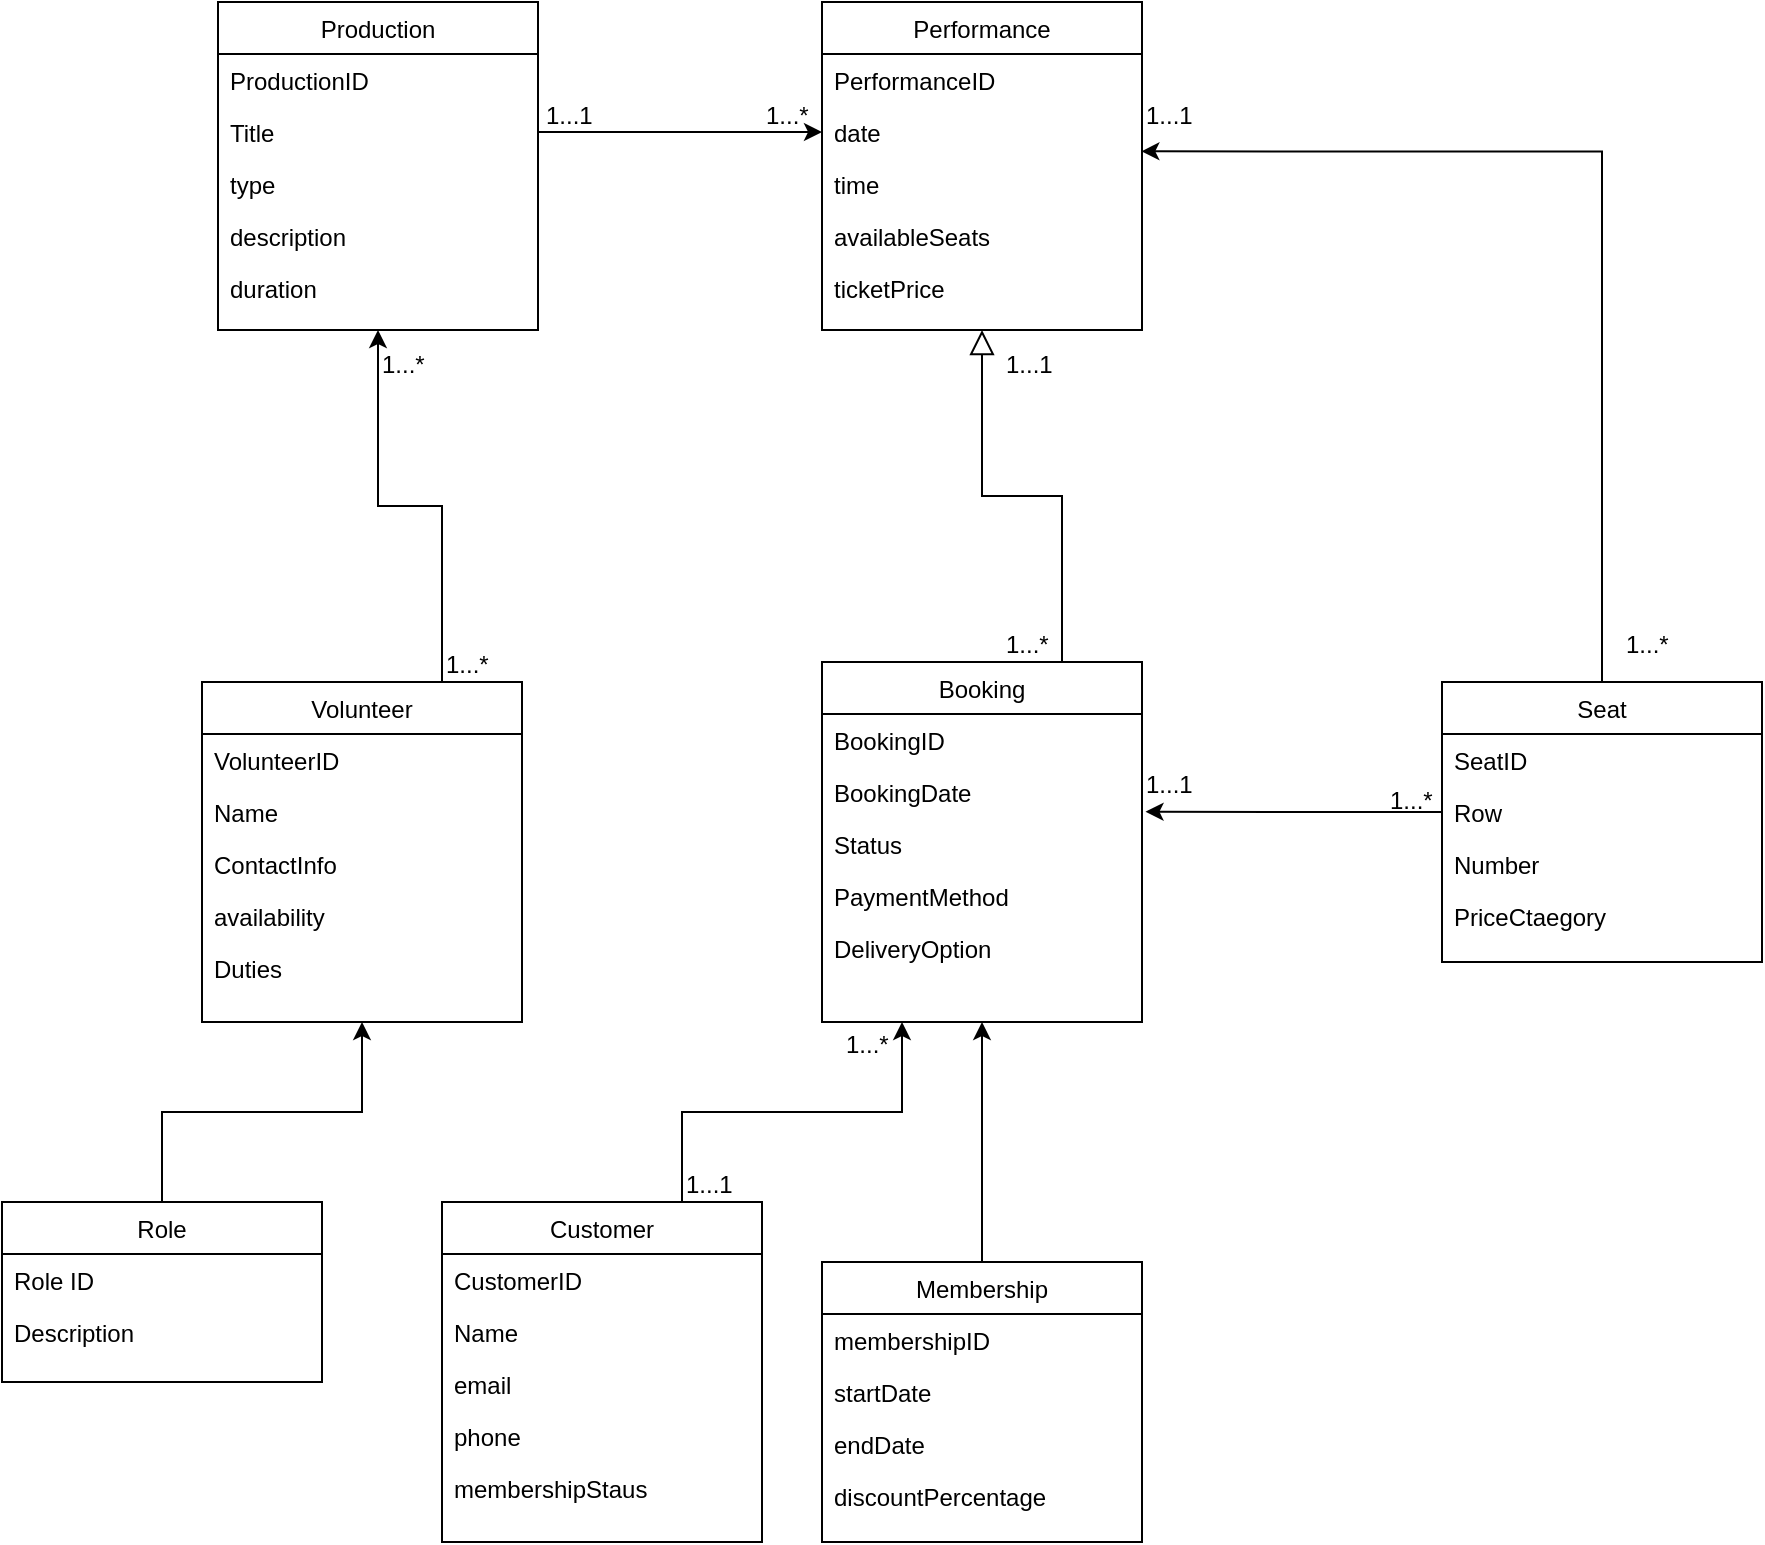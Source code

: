 <mxfile version="24.8.3">
  <diagram id="C5RBs43oDa-KdzZeNtuy" name="Page-1">
    <mxGraphModel dx="1167" dy="580" grid="1" gridSize="10" guides="1" tooltips="1" connect="1" arrows="1" fold="1" page="1" pageScale="1" pageWidth="827" pageHeight="1169" math="0" shadow="0">
      <root>
        <mxCell id="WIyWlLk6GJQsqaUBKTNV-0" />
        <mxCell id="WIyWlLk6GJQsqaUBKTNV-1" parent="WIyWlLk6GJQsqaUBKTNV-0" />
        <mxCell id="znNQXt6oiHb2Llr82gNU-21" style="edgeStyle=orthogonalEdgeStyle;rounded=0;orthogonalLoop=1;jettySize=auto;html=1;exitX=0.75;exitY=0;exitDx=0;exitDy=0;entryX=0.5;entryY=1;entryDx=0;entryDy=0;" parent="WIyWlLk6GJQsqaUBKTNV-1" source="zkfFHV4jXpPFQw0GAbJ--6" target="zkfFHV4jXpPFQw0GAbJ--17" edge="1">
          <mxGeometry relative="1" as="geometry" />
        </mxCell>
        <mxCell id="zkfFHV4jXpPFQw0GAbJ--6" value="Volunteer" style="swimlane;fontStyle=0;align=center;verticalAlign=top;childLayout=stackLayout;horizontal=1;startSize=26;horizontalStack=0;resizeParent=1;resizeLast=0;collapsible=1;marginBottom=0;rounded=0;shadow=0;strokeWidth=1;" parent="WIyWlLk6GJQsqaUBKTNV-1" vertex="1">
          <mxGeometry x="500" y="460" width="160" height="170" as="geometry">
            <mxRectangle x="130" y="380" width="160" height="26" as="alternateBounds" />
          </mxGeometry>
        </mxCell>
        <mxCell id="zkfFHV4jXpPFQw0GAbJ--7" value="VolunteerID" style="text;align=left;verticalAlign=top;spacingLeft=4;spacingRight=4;overflow=hidden;rotatable=0;points=[[0,0.5],[1,0.5]];portConstraint=eastwest;" parent="zkfFHV4jXpPFQw0GAbJ--6" vertex="1">
          <mxGeometry y="26" width="160" height="26" as="geometry" />
        </mxCell>
        <mxCell id="zkfFHV4jXpPFQw0GAbJ--8" value="Name" style="text;align=left;verticalAlign=top;spacingLeft=4;spacingRight=4;overflow=hidden;rotatable=0;points=[[0,0.5],[1,0.5]];portConstraint=eastwest;rounded=0;shadow=0;html=0;" parent="zkfFHV4jXpPFQw0GAbJ--6" vertex="1">
          <mxGeometry y="52" width="160" height="26" as="geometry" />
        </mxCell>
        <mxCell id="znNQXt6oiHb2Llr82gNU-16" value="ContactInfo" style="text;align=left;verticalAlign=top;spacingLeft=4;spacingRight=4;overflow=hidden;rotatable=0;points=[[0,0.5],[1,0.5]];portConstraint=eastwest;rounded=0;shadow=0;html=0;" parent="zkfFHV4jXpPFQw0GAbJ--6" vertex="1">
          <mxGeometry y="78" width="160" height="26" as="geometry" />
        </mxCell>
        <mxCell id="znNQXt6oiHb2Llr82gNU-17" value="availability" style="text;align=left;verticalAlign=top;spacingLeft=4;spacingRight=4;overflow=hidden;rotatable=0;points=[[0,0.5],[1,0.5]];portConstraint=eastwest;rounded=0;shadow=0;html=0;" parent="zkfFHV4jXpPFQw0GAbJ--6" vertex="1">
          <mxGeometry y="104" width="160" height="26" as="geometry" />
        </mxCell>
        <mxCell id="znNQXt6oiHb2Llr82gNU-18" value="Duties" style="text;align=left;verticalAlign=top;spacingLeft=4;spacingRight=4;overflow=hidden;rotatable=0;points=[[0,0.5],[1,0.5]];portConstraint=eastwest;rounded=0;shadow=0;html=0;" parent="zkfFHV4jXpPFQw0GAbJ--6" vertex="1">
          <mxGeometry y="130" width="160" height="26" as="geometry" />
        </mxCell>
        <mxCell id="zkfFHV4jXpPFQw0GAbJ--13" value="Booking" style="swimlane;fontStyle=0;align=center;verticalAlign=top;childLayout=stackLayout;horizontal=1;startSize=26;horizontalStack=0;resizeParent=1;resizeLast=0;collapsible=1;marginBottom=0;rounded=0;shadow=0;strokeWidth=1;" parent="WIyWlLk6GJQsqaUBKTNV-1" vertex="1">
          <mxGeometry x="810" y="450" width="160" height="180" as="geometry">
            <mxRectangle x="340" y="380" width="170" height="26" as="alternateBounds" />
          </mxGeometry>
        </mxCell>
        <mxCell id="zkfFHV4jXpPFQw0GAbJ--14" value="BookingID" style="text;align=left;verticalAlign=top;spacingLeft=4;spacingRight=4;overflow=hidden;rotatable=0;points=[[0,0.5],[1,0.5]];portConstraint=eastwest;" parent="zkfFHV4jXpPFQw0GAbJ--13" vertex="1">
          <mxGeometry y="26" width="160" height="26" as="geometry" />
        </mxCell>
        <mxCell id="znNQXt6oiHb2Llr82gNU-12" value="BookingDate" style="text;align=left;verticalAlign=top;spacingLeft=4;spacingRight=4;overflow=hidden;rotatable=0;points=[[0,0.5],[1,0.5]];portConstraint=eastwest;" parent="zkfFHV4jXpPFQw0GAbJ--13" vertex="1">
          <mxGeometry y="52" width="160" height="26" as="geometry" />
        </mxCell>
        <mxCell id="znNQXt6oiHb2Llr82gNU-13" value="Status" style="text;align=left;verticalAlign=top;spacingLeft=4;spacingRight=4;overflow=hidden;rotatable=0;points=[[0,0.5],[1,0.5]];portConstraint=eastwest;" parent="zkfFHV4jXpPFQw0GAbJ--13" vertex="1">
          <mxGeometry y="78" width="160" height="26" as="geometry" />
        </mxCell>
        <mxCell id="znNQXt6oiHb2Llr82gNU-14" value="PaymentMethod" style="text;align=left;verticalAlign=top;spacingLeft=4;spacingRight=4;overflow=hidden;rotatable=0;points=[[0,0.5],[1,0.5]];portConstraint=eastwest;" parent="zkfFHV4jXpPFQw0GAbJ--13" vertex="1">
          <mxGeometry y="104" width="160" height="26" as="geometry" />
        </mxCell>
        <mxCell id="znNQXt6oiHb2Llr82gNU-15" value="DeliveryOption" style="text;align=left;verticalAlign=top;spacingLeft=4;spacingRight=4;overflow=hidden;rotatable=0;points=[[0,0.5],[1,0.5]];portConstraint=eastwest;" parent="zkfFHV4jXpPFQw0GAbJ--13" vertex="1">
          <mxGeometry y="130" width="160" height="26" as="geometry" />
        </mxCell>
        <mxCell id="zkfFHV4jXpPFQw0GAbJ--16" value="" style="endArrow=block;endSize=10;endFill=0;shadow=0;strokeWidth=1;rounded=0;curved=0;edgeStyle=elbowEdgeStyle;elbow=vertical;entryX=0.5;entryY=1;entryDx=0;entryDy=0;" parent="WIyWlLk6GJQsqaUBKTNV-1" target="znNQXt6oiHb2Llr82gNU-1" edge="1">
          <mxGeometry width="160" relative="1" as="geometry">
            <mxPoint x="930" y="450" as="sourcePoint" />
            <mxPoint x="870" y="290" as="targetPoint" />
          </mxGeometry>
        </mxCell>
        <mxCell id="zkfFHV4jXpPFQw0GAbJ--17" value="Production" style="swimlane;fontStyle=0;align=center;verticalAlign=top;childLayout=stackLayout;horizontal=1;startSize=26;horizontalStack=0;resizeParent=1;resizeLast=0;collapsible=1;marginBottom=0;rounded=0;shadow=0;strokeWidth=1;" parent="WIyWlLk6GJQsqaUBKTNV-1" vertex="1">
          <mxGeometry x="508" y="120" width="160" height="164" as="geometry">
            <mxRectangle x="550" y="140" width="160" height="26" as="alternateBounds" />
          </mxGeometry>
        </mxCell>
        <mxCell id="zkfFHV4jXpPFQw0GAbJ--18" value="ProductionID" style="text;align=left;verticalAlign=top;spacingLeft=4;spacingRight=4;overflow=hidden;rotatable=0;points=[[0,0.5],[1,0.5]];portConstraint=eastwest;" parent="zkfFHV4jXpPFQw0GAbJ--17" vertex="1">
          <mxGeometry y="26" width="160" height="26" as="geometry" />
        </mxCell>
        <mxCell id="zkfFHV4jXpPFQw0GAbJ--19" value="Title" style="text;align=left;verticalAlign=top;spacingLeft=4;spacingRight=4;overflow=hidden;rotatable=0;points=[[0,0.5],[1,0.5]];portConstraint=eastwest;rounded=0;shadow=0;html=0;" parent="zkfFHV4jXpPFQw0GAbJ--17" vertex="1">
          <mxGeometry y="52" width="160" height="26" as="geometry" />
        </mxCell>
        <mxCell id="zkfFHV4jXpPFQw0GAbJ--20" value="type" style="text;align=left;verticalAlign=top;spacingLeft=4;spacingRight=4;overflow=hidden;rotatable=0;points=[[0,0.5],[1,0.5]];portConstraint=eastwest;rounded=0;shadow=0;html=0;" parent="zkfFHV4jXpPFQw0GAbJ--17" vertex="1">
          <mxGeometry y="78" width="160" height="26" as="geometry" />
        </mxCell>
        <mxCell id="zkfFHV4jXpPFQw0GAbJ--21" value="description" style="text;align=left;verticalAlign=top;spacingLeft=4;spacingRight=4;overflow=hidden;rotatable=0;points=[[0,0.5],[1,0.5]];portConstraint=eastwest;rounded=0;shadow=0;html=0;" parent="zkfFHV4jXpPFQw0GAbJ--17" vertex="1">
          <mxGeometry y="104" width="160" height="26" as="geometry" />
        </mxCell>
        <mxCell id="zkfFHV4jXpPFQw0GAbJ--22" value="duration" style="text;align=left;verticalAlign=top;spacingLeft=4;spacingRight=4;overflow=hidden;rotatable=0;points=[[0,0.5],[1,0.5]];portConstraint=eastwest;rounded=0;shadow=0;html=0;" parent="zkfFHV4jXpPFQw0GAbJ--17" vertex="1">
          <mxGeometry y="130" width="160" height="26" as="geometry" />
        </mxCell>
        <mxCell id="znNQXt6oiHb2Llr82gNU-1" value="Performance" style="swimlane;fontStyle=0;align=center;verticalAlign=top;childLayout=stackLayout;horizontal=1;startSize=26;horizontalStack=0;resizeParent=1;resizeLast=0;collapsible=1;marginBottom=0;rounded=0;shadow=0;strokeWidth=1;" parent="WIyWlLk6GJQsqaUBKTNV-1" vertex="1">
          <mxGeometry x="810" y="120" width="160" height="164" as="geometry">
            <mxRectangle x="550" y="140" width="160" height="26" as="alternateBounds" />
          </mxGeometry>
        </mxCell>
        <mxCell id="znNQXt6oiHb2Llr82gNU-2" value="PerformanceID" style="text;align=left;verticalAlign=top;spacingLeft=4;spacingRight=4;overflow=hidden;rotatable=0;points=[[0,0.5],[1,0.5]];portConstraint=eastwest;" parent="znNQXt6oiHb2Llr82gNU-1" vertex="1">
          <mxGeometry y="26" width="160" height="26" as="geometry" />
        </mxCell>
        <mxCell id="znNQXt6oiHb2Llr82gNU-3" value="date" style="text;align=left;verticalAlign=top;spacingLeft=4;spacingRight=4;overflow=hidden;rotatable=0;points=[[0,0.5],[1,0.5]];portConstraint=eastwest;rounded=0;shadow=0;html=0;" parent="znNQXt6oiHb2Llr82gNU-1" vertex="1">
          <mxGeometry y="52" width="160" height="26" as="geometry" />
        </mxCell>
        <mxCell id="znNQXt6oiHb2Llr82gNU-4" value="time" style="text;align=left;verticalAlign=top;spacingLeft=4;spacingRight=4;overflow=hidden;rotatable=0;points=[[0,0.5],[1,0.5]];portConstraint=eastwest;rounded=0;shadow=0;html=0;" parent="znNQXt6oiHb2Llr82gNU-1" vertex="1">
          <mxGeometry y="78" width="160" height="26" as="geometry" />
        </mxCell>
        <mxCell id="znNQXt6oiHb2Llr82gNU-5" value="availableSeats" style="text;align=left;verticalAlign=top;spacingLeft=4;spacingRight=4;overflow=hidden;rotatable=0;points=[[0,0.5],[1,0.5]];portConstraint=eastwest;rounded=0;shadow=0;html=0;" parent="znNQXt6oiHb2Llr82gNU-1" vertex="1">
          <mxGeometry y="104" width="160" height="26" as="geometry" />
        </mxCell>
        <mxCell id="znNQXt6oiHb2Llr82gNU-6" value="ticketPrice" style="text;align=left;verticalAlign=top;spacingLeft=4;spacingRight=4;overflow=hidden;rotatable=0;points=[[0,0.5],[1,0.5]];portConstraint=eastwest;rounded=0;shadow=0;html=0;" parent="znNQXt6oiHb2Llr82gNU-1" vertex="1">
          <mxGeometry y="130" width="160" height="26" as="geometry" />
        </mxCell>
        <mxCell id="znNQXt6oiHb2Llr82gNU-59" style="edgeStyle=orthogonalEdgeStyle;rounded=0;orthogonalLoop=1;jettySize=auto;html=1;exitX=0.75;exitY=0;exitDx=0;exitDy=0;entryX=0.25;entryY=1;entryDx=0;entryDy=0;" parent="WIyWlLk6GJQsqaUBKTNV-1" source="znNQXt6oiHb2Llr82gNU-28" target="zkfFHV4jXpPFQw0GAbJ--13" edge="1">
          <mxGeometry relative="1" as="geometry" />
        </mxCell>
        <mxCell id="znNQXt6oiHb2Llr82gNU-28" value="Customer" style="swimlane;fontStyle=0;align=center;verticalAlign=top;childLayout=stackLayout;horizontal=1;startSize=26;horizontalStack=0;resizeParent=1;resizeLast=0;collapsible=1;marginBottom=0;rounded=0;shadow=0;strokeWidth=1;" parent="WIyWlLk6GJQsqaUBKTNV-1" vertex="1">
          <mxGeometry x="620" y="720" width="160" height="170" as="geometry">
            <mxRectangle x="130" y="380" width="160" height="26" as="alternateBounds" />
          </mxGeometry>
        </mxCell>
        <mxCell id="znNQXt6oiHb2Llr82gNU-29" value="CustomerID" style="text;align=left;verticalAlign=top;spacingLeft=4;spacingRight=4;overflow=hidden;rotatable=0;points=[[0,0.5],[1,0.5]];portConstraint=eastwest;" parent="znNQXt6oiHb2Llr82gNU-28" vertex="1">
          <mxGeometry y="26" width="160" height="26" as="geometry" />
        </mxCell>
        <mxCell id="znNQXt6oiHb2Llr82gNU-30" value="Name" style="text;align=left;verticalAlign=top;spacingLeft=4;spacingRight=4;overflow=hidden;rotatable=0;points=[[0,0.5],[1,0.5]];portConstraint=eastwest;rounded=0;shadow=0;html=0;" parent="znNQXt6oiHb2Llr82gNU-28" vertex="1">
          <mxGeometry y="52" width="160" height="26" as="geometry" />
        </mxCell>
        <mxCell id="znNQXt6oiHb2Llr82gNU-31" value="email" style="text;align=left;verticalAlign=top;spacingLeft=4;spacingRight=4;overflow=hidden;rotatable=0;points=[[0,0.5],[1,0.5]];portConstraint=eastwest;rounded=0;shadow=0;html=0;" parent="znNQXt6oiHb2Llr82gNU-28" vertex="1">
          <mxGeometry y="78" width="160" height="26" as="geometry" />
        </mxCell>
        <mxCell id="znNQXt6oiHb2Llr82gNU-32" value="phone" style="text;align=left;verticalAlign=top;spacingLeft=4;spacingRight=4;overflow=hidden;rotatable=0;points=[[0,0.5],[1,0.5]];portConstraint=eastwest;rounded=0;shadow=0;html=0;" parent="znNQXt6oiHb2Llr82gNU-28" vertex="1">
          <mxGeometry y="104" width="160" height="26" as="geometry" />
        </mxCell>
        <mxCell id="znNQXt6oiHb2Llr82gNU-33" value="membershipStaus" style="text;align=left;verticalAlign=top;spacingLeft=4;spacingRight=4;overflow=hidden;rotatable=0;points=[[0,0.5],[1,0.5]];portConstraint=eastwest;rounded=0;shadow=0;html=0;" parent="znNQXt6oiHb2Llr82gNU-28" vertex="1">
          <mxGeometry y="130" width="160" height="26" as="geometry" />
        </mxCell>
        <mxCell id="znNQXt6oiHb2Llr82gNU-44" style="edgeStyle=orthogonalEdgeStyle;rounded=0;orthogonalLoop=1;jettySize=auto;html=1;exitX=0.5;exitY=0;exitDx=0;exitDy=0;entryX=0.5;entryY=1;entryDx=0;entryDy=0;" parent="WIyWlLk6GJQsqaUBKTNV-1" source="znNQXt6oiHb2Llr82gNU-34" target="zkfFHV4jXpPFQw0GAbJ--13" edge="1">
          <mxGeometry relative="1" as="geometry" />
        </mxCell>
        <mxCell id="znNQXt6oiHb2Llr82gNU-34" value="Membership" style="swimlane;fontStyle=0;align=center;verticalAlign=top;childLayout=stackLayout;horizontal=1;startSize=26;horizontalStack=0;resizeParent=1;resizeLast=0;collapsible=1;marginBottom=0;rounded=0;shadow=0;strokeWidth=1;" parent="WIyWlLk6GJQsqaUBKTNV-1" vertex="1">
          <mxGeometry x="810" y="750" width="160" height="140" as="geometry">
            <mxRectangle x="130" y="380" width="160" height="26" as="alternateBounds" />
          </mxGeometry>
        </mxCell>
        <mxCell id="znNQXt6oiHb2Llr82gNU-35" value="membershipID" style="text;align=left;verticalAlign=top;spacingLeft=4;spacingRight=4;overflow=hidden;rotatable=0;points=[[0,0.5],[1,0.5]];portConstraint=eastwest;" parent="znNQXt6oiHb2Llr82gNU-34" vertex="1">
          <mxGeometry y="26" width="160" height="26" as="geometry" />
        </mxCell>
        <mxCell id="znNQXt6oiHb2Llr82gNU-36" value="startDate" style="text;align=left;verticalAlign=top;spacingLeft=4;spacingRight=4;overflow=hidden;rotatable=0;points=[[0,0.5],[1,0.5]];portConstraint=eastwest;rounded=0;shadow=0;html=0;" parent="znNQXt6oiHb2Llr82gNU-34" vertex="1">
          <mxGeometry y="52" width="160" height="26" as="geometry" />
        </mxCell>
        <mxCell id="znNQXt6oiHb2Llr82gNU-37" value="endDate" style="text;align=left;verticalAlign=top;spacingLeft=4;spacingRight=4;overflow=hidden;rotatable=0;points=[[0,0.5],[1,0.5]];portConstraint=eastwest;rounded=0;shadow=0;html=0;" parent="znNQXt6oiHb2Llr82gNU-34" vertex="1">
          <mxGeometry y="78" width="160" height="26" as="geometry" />
        </mxCell>
        <mxCell id="znNQXt6oiHb2Llr82gNU-38" value="discountPercentage" style="text;align=left;verticalAlign=top;spacingLeft=4;spacingRight=4;overflow=hidden;rotatable=0;points=[[0,0.5],[1,0.5]];portConstraint=eastwest;rounded=0;shadow=0;html=0;" parent="znNQXt6oiHb2Llr82gNU-34" vertex="1">
          <mxGeometry y="104" width="160" height="26" as="geometry" />
        </mxCell>
        <mxCell id="znNQXt6oiHb2Llr82gNU-46" style="edgeStyle=orthogonalEdgeStyle;rounded=0;orthogonalLoop=1;jettySize=auto;html=1;exitX=1;exitY=0.5;exitDx=0;exitDy=0;entryX=0;entryY=0.5;entryDx=0;entryDy=0;" parent="WIyWlLk6GJQsqaUBKTNV-1" source="zkfFHV4jXpPFQw0GAbJ--19" target="znNQXt6oiHb2Llr82gNU-3" edge="1">
          <mxGeometry relative="1" as="geometry" />
        </mxCell>
        <mxCell id="znNQXt6oiHb2Llr82gNU-47" value="1...1" style="resizable=0;align=left;verticalAlign=bottom;labelBackgroundColor=none;fontSize=12;" parent="WIyWlLk6GJQsqaUBKTNV-1" connectable="0" vertex="1">
          <mxGeometry x="670.0" y="185.556" as="geometry" />
        </mxCell>
        <mxCell id="znNQXt6oiHb2Llr82gNU-48" value="1...*" style="resizable=0;align=left;verticalAlign=bottom;labelBackgroundColor=none;fontSize=12;" parent="WIyWlLk6GJQsqaUBKTNV-1" connectable="0" vertex="1">
          <mxGeometry x="780.0" y="185.556" as="geometry" />
        </mxCell>
        <mxCell id="znNQXt6oiHb2Llr82gNU-49" value="1...*" style="resizable=0;align=left;verticalAlign=bottom;labelBackgroundColor=none;fontSize=12;" parent="WIyWlLk6GJQsqaUBKTNV-1" connectable="0" vertex="1">
          <mxGeometry x="588.0" y="309.996" as="geometry" />
        </mxCell>
        <mxCell id="znNQXt6oiHb2Llr82gNU-50" value="1...*" style="resizable=0;align=left;verticalAlign=bottom;labelBackgroundColor=none;fontSize=12;" parent="WIyWlLk6GJQsqaUBKTNV-1" connectable="0" vertex="1">
          <mxGeometry x="620.0" y="459.996" as="geometry" />
        </mxCell>
        <mxCell id="znNQXt6oiHb2Llr82gNU-51" value="Seat" style="swimlane;fontStyle=0;align=center;verticalAlign=top;childLayout=stackLayout;horizontal=1;startSize=26;horizontalStack=0;resizeParent=1;resizeLast=0;collapsible=1;marginBottom=0;rounded=0;shadow=0;strokeWidth=1;" parent="WIyWlLk6GJQsqaUBKTNV-1" vertex="1">
          <mxGeometry x="1120" y="460" width="160" height="140" as="geometry">
            <mxRectangle x="130" y="380" width="160" height="26" as="alternateBounds" />
          </mxGeometry>
        </mxCell>
        <mxCell id="znNQXt6oiHb2Llr82gNU-52" value="SeatID" style="text;align=left;verticalAlign=top;spacingLeft=4;spacingRight=4;overflow=hidden;rotatable=0;points=[[0,0.5],[1,0.5]];portConstraint=eastwest;" parent="znNQXt6oiHb2Llr82gNU-51" vertex="1">
          <mxGeometry y="26" width="160" height="26" as="geometry" />
        </mxCell>
        <mxCell id="znNQXt6oiHb2Llr82gNU-53" value="Row" style="text;align=left;verticalAlign=top;spacingLeft=4;spacingRight=4;overflow=hidden;rotatable=0;points=[[0,0.5],[1,0.5]];portConstraint=eastwest;rounded=0;shadow=0;html=0;" parent="znNQXt6oiHb2Llr82gNU-51" vertex="1">
          <mxGeometry y="52" width="160" height="26" as="geometry" />
        </mxCell>
        <mxCell id="znNQXt6oiHb2Llr82gNU-54" value="Number" style="text;align=left;verticalAlign=top;spacingLeft=4;spacingRight=4;overflow=hidden;rotatable=0;points=[[0,0.5],[1,0.5]];portConstraint=eastwest;rounded=0;shadow=0;html=0;" parent="znNQXt6oiHb2Llr82gNU-51" vertex="1">
          <mxGeometry y="78" width="160" height="26" as="geometry" />
        </mxCell>
        <mxCell id="znNQXt6oiHb2Llr82gNU-55" value="PriceCtaegory" style="text;align=left;verticalAlign=top;spacingLeft=4;spacingRight=4;overflow=hidden;rotatable=0;points=[[0,0.5],[1,0.5]];portConstraint=eastwest;rounded=0;shadow=0;html=0;" parent="znNQXt6oiHb2Llr82gNU-51" vertex="1">
          <mxGeometry y="104" width="160" height="26" as="geometry" />
        </mxCell>
        <mxCell id="znNQXt6oiHb2Llr82gNU-56" style="edgeStyle=orthogonalEdgeStyle;rounded=0;orthogonalLoop=1;jettySize=auto;html=1;exitX=0;exitY=0.5;exitDx=0;exitDy=0;entryX=1.011;entryY=0.88;entryDx=0;entryDy=0;entryPerimeter=0;" parent="WIyWlLk6GJQsqaUBKTNV-1" source="znNQXt6oiHb2Llr82gNU-53" target="znNQXt6oiHb2Llr82gNU-12" edge="1">
          <mxGeometry relative="1" as="geometry" />
        </mxCell>
        <mxCell id="znNQXt6oiHb2Llr82gNU-57" value="1...*" style="resizable=0;align=left;verticalAlign=bottom;labelBackgroundColor=none;fontSize=12;" parent="WIyWlLk6GJQsqaUBKTNV-1" connectable="0" vertex="1">
          <mxGeometry x="1120" y="519.999" as="geometry">
            <mxPoint x="-28" y="8" as="offset" />
          </mxGeometry>
        </mxCell>
        <mxCell id="znNQXt6oiHb2Llr82gNU-58" value="1...1" style="resizable=0;align=left;verticalAlign=bottom;labelBackgroundColor=none;fontSize=12;rotation=0;direction=south;" parent="WIyWlLk6GJQsqaUBKTNV-1" connectable="0" vertex="1">
          <mxGeometry x="970" y="519.999" as="geometry" />
        </mxCell>
        <mxCell id="znNQXt6oiHb2Llr82gNU-60" style="edgeStyle=orthogonalEdgeStyle;rounded=0;orthogonalLoop=1;jettySize=auto;html=1;exitX=0.5;exitY=0;exitDx=0;exitDy=0;entryX=0.998;entryY=0.872;entryDx=0;entryDy=0;entryPerimeter=0;" parent="WIyWlLk6GJQsqaUBKTNV-1" source="znNQXt6oiHb2Llr82gNU-51" target="znNQXt6oiHb2Llr82gNU-3" edge="1">
          <mxGeometry relative="1" as="geometry" />
        </mxCell>
        <mxCell id="znNQXt6oiHb2Llr82gNU-61" value="1...*" style="resizable=0;align=left;verticalAlign=bottom;labelBackgroundColor=none;fontSize=12;rotation=0;" parent="WIyWlLk6GJQsqaUBKTNV-1" connectable="0" vertex="1">
          <mxGeometry x="1210" y="449.999" as="geometry" />
        </mxCell>
        <mxCell id="znNQXt6oiHb2Llr82gNU-62" value="1...1" style="resizable=0;align=left;verticalAlign=bottom;labelBackgroundColor=none;fontSize=12;" parent="WIyWlLk6GJQsqaUBKTNV-1" connectable="0" vertex="1">
          <mxGeometry x="970" y="185.559" as="geometry" />
        </mxCell>
        <mxCell id="znNQXt6oiHb2Llr82gNU-63" value="1...1" style="resizable=0;align=left;verticalAlign=bottom;labelBackgroundColor=none;fontSize=12;" parent="WIyWlLk6GJQsqaUBKTNV-1" connectable="0" vertex="1">
          <mxGeometry x="740" y="719.999" as="geometry" />
        </mxCell>
        <mxCell id="znNQXt6oiHb2Llr82gNU-64" value="1...*" style="resizable=0;align=left;verticalAlign=bottom;labelBackgroundColor=none;fontSize=12;" parent="WIyWlLk6GJQsqaUBKTNV-1" connectable="0" vertex="1">
          <mxGeometry x="820" y="649.999" as="geometry" />
        </mxCell>
        <mxCell id="znNQXt6oiHb2Llr82gNU-65" value="1...*" style="resizable=0;align=left;verticalAlign=bottom;labelBackgroundColor=none;fontSize=12;" parent="WIyWlLk6GJQsqaUBKTNV-1" connectable="0" vertex="1">
          <mxGeometry x="900" y="449.999" as="geometry" />
        </mxCell>
        <mxCell id="znNQXt6oiHb2Llr82gNU-66" value="1...1" style="resizable=0;align=left;verticalAlign=bottom;labelBackgroundColor=none;fontSize=12;" parent="WIyWlLk6GJQsqaUBKTNV-1" connectable="0" vertex="1">
          <mxGeometry x="900" y="309.999" as="geometry" />
        </mxCell>
        <mxCell id="FNTynwL7D7JjEhf0KSwz-6" style="edgeStyle=orthogonalEdgeStyle;rounded=0;orthogonalLoop=1;jettySize=auto;html=1;exitX=0.5;exitY=0;exitDx=0;exitDy=0;entryX=0.5;entryY=1;entryDx=0;entryDy=0;" edge="1" parent="WIyWlLk6GJQsqaUBKTNV-1" source="FNTynwL7D7JjEhf0KSwz-0" target="zkfFHV4jXpPFQw0GAbJ--6">
          <mxGeometry relative="1" as="geometry" />
        </mxCell>
        <mxCell id="FNTynwL7D7JjEhf0KSwz-0" value="Role" style="swimlane;fontStyle=0;align=center;verticalAlign=top;childLayout=stackLayout;horizontal=1;startSize=26;horizontalStack=0;resizeParent=1;resizeLast=0;collapsible=1;marginBottom=0;rounded=0;shadow=0;strokeWidth=1;" vertex="1" parent="WIyWlLk6GJQsqaUBKTNV-1">
          <mxGeometry x="400" y="720" width="160" height="90" as="geometry">
            <mxRectangle x="130" y="380" width="160" height="26" as="alternateBounds" />
          </mxGeometry>
        </mxCell>
        <mxCell id="FNTynwL7D7JjEhf0KSwz-1" value="Role ID" style="text;align=left;verticalAlign=top;spacingLeft=4;spacingRight=4;overflow=hidden;rotatable=0;points=[[0,0.5],[1,0.5]];portConstraint=eastwest;" vertex="1" parent="FNTynwL7D7JjEhf0KSwz-0">
          <mxGeometry y="26" width="160" height="26" as="geometry" />
        </mxCell>
        <mxCell id="FNTynwL7D7JjEhf0KSwz-2" value="Description" style="text;align=left;verticalAlign=top;spacingLeft=4;spacingRight=4;overflow=hidden;rotatable=0;points=[[0,0.5],[1,0.5]];portConstraint=eastwest;rounded=0;shadow=0;html=0;" vertex="1" parent="FNTynwL7D7JjEhf0KSwz-0">
          <mxGeometry y="52" width="160" height="26" as="geometry" />
        </mxCell>
      </root>
    </mxGraphModel>
  </diagram>
</mxfile>
